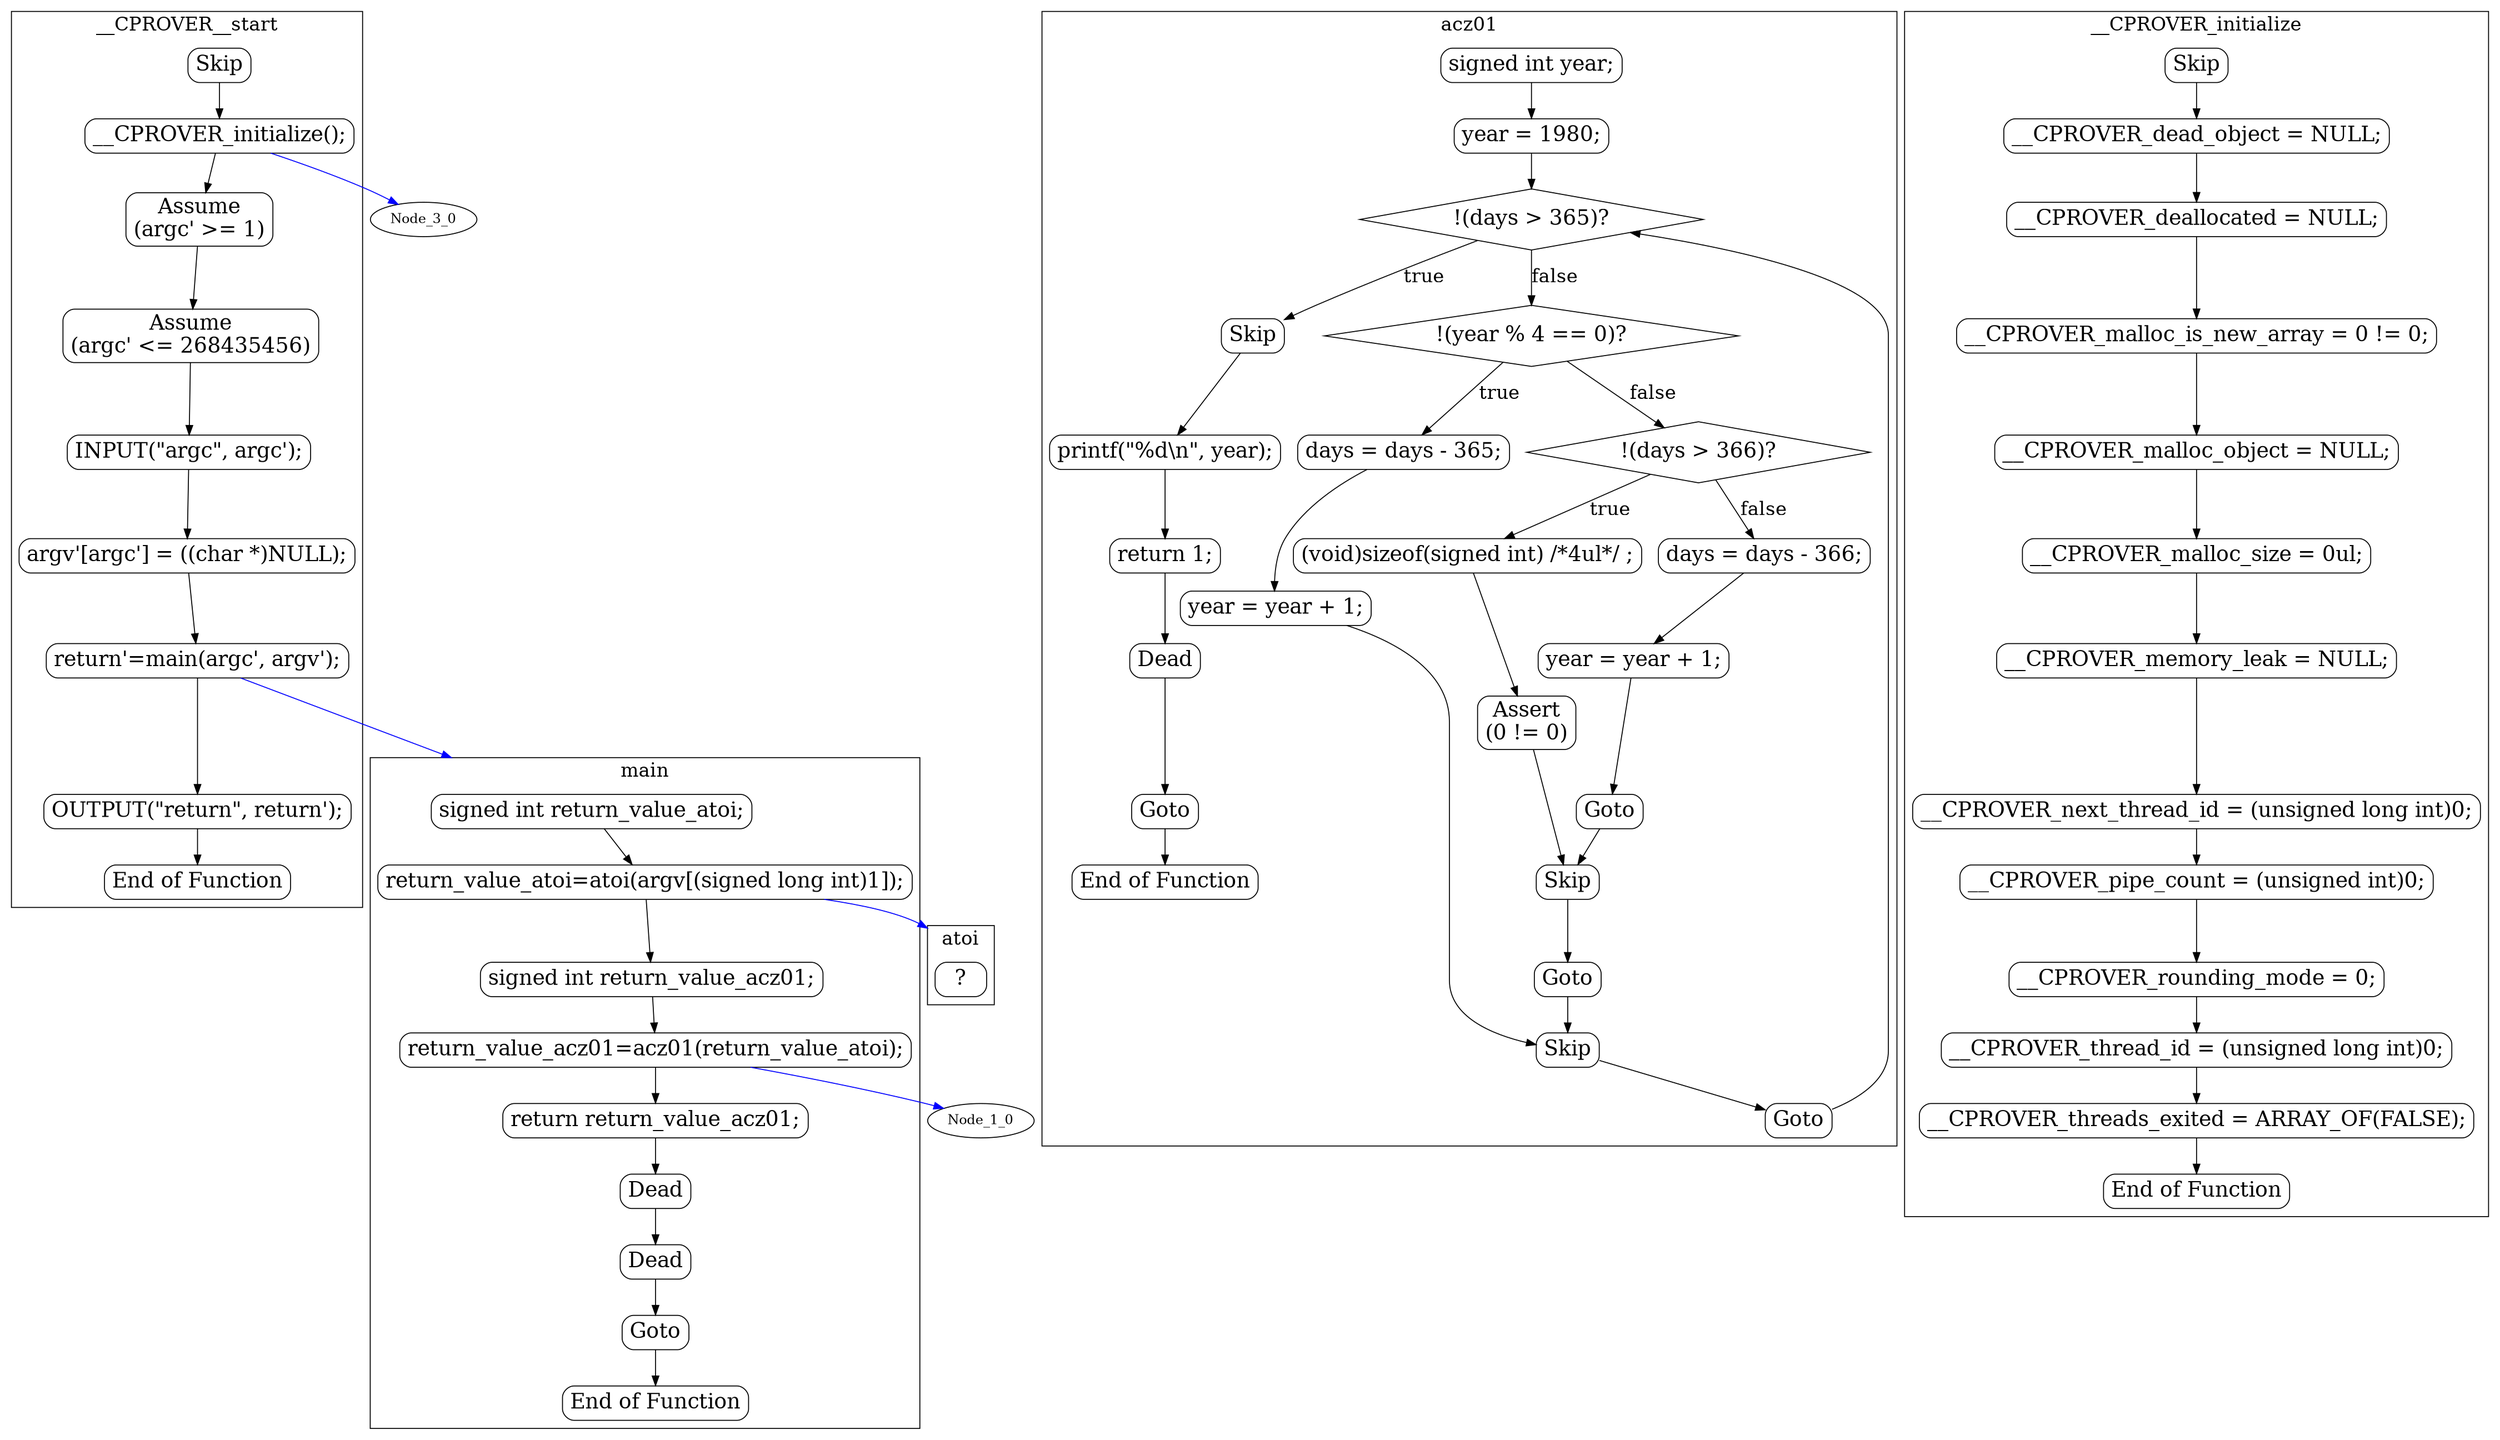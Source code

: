 digraph G {
color=black;orientation=portrait;fontsize=20;compound=true;size="30,40";ratio=compress;
subgraph "cluster_main" {
label="main";
Node_0_0 [shape=Mrecord,fontsize=22,label="signed int return_value_atoi;"];
Node_0_0 -> Node_0_1 ;
Node_0_1 [shape=Mrecord,fontsize=22,label="return_value_atoi=atoi(argv[(signed long int)1]);"];
Node_0_1 -> Node_0_2 ;
Node_0_2 [shape=Mrecord,fontsize=22,label="signed int return_value_acz01;"];
Node_0_2 -> Node_0_3 ;
Node_0_3 [shape=Mrecord,fontsize=22,label="return_value_acz01=acz01(return_value_atoi);"];
Node_0_3 -> Node_0_4 ;
Node_0_4 [shape=Mrecord,fontsize=22,label="return return_value_acz01;"];
Node_0_4 -> Node_0_5 ;
Node_0_5 [shape=Mrecord,fontsize=22,label="Dead"];
Node_0_5 -> Node_0_6 ;
Node_0_6 [shape=Mrecord,fontsize=22,label="Dead"];
Node_0_6 -> Node_0_7 ;
Node_0_7 [shape=Mrecord,fontsize=22,label="Goto"];
Node_0_7 -> Node_0_8 ;
Node_0_8 [shape=Mrecord,fontsize=22,label="End of Function"];
}
subgraph "cluster_acz01" {
label="acz01";
Node_1_9 [shape=Mrecord,fontsize=22,label="signed int year;"];
Node_1_9 -> Node_1_10 ;
Node_1_10 [shape=Mrecord,fontsize=22,label="year = 1980;"];
Node_1_10 -> Node_1_11 ;
Node_1_11 [shape=diamond,fontsize=22,label="!(days \> 365)?"];
Node_1_11 -> Node_1_25 [fontsize=20,label="true"];
Node_1_11 -> Node_1_12 [fontsize=20,label="false"];
Node_1_25 [shape=Mrecord,fontsize=22,label="Skip"];
Node_1_25 -> Node_1_26 ;
Node_1_12 [shape=diamond,fontsize=22,label="!(year % 4 == 0)?"];
Node_1_12 -> Node_1_21 [fontsize=20,label="true"];
Node_1_12 -> Node_1_13 [fontsize=20,label="false"];
Node_1_26 [shape=Mrecord,fontsize=22,label="printf(\"%d\\n\", year);"];
Node_1_26 -> Node_1_27 ;
Node_1_21 [shape=Mrecord,fontsize=22,label="days = days - 365;"];
Node_1_21 -> Node_1_22 ;
Node_1_13 [shape=diamond,fontsize=22,label="!(days \> 366)?"];
Node_1_13 -> Node_1_17 [fontsize=20,label="true"];
Node_1_13 -> Node_1_14 [fontsize=20,label="false"];
Node_1_27 [shape=Mrecord,fontsize=22,label="return 1;"];
Node_1_27 -> Node_1_28 ;
Node_1_22 [shape=Mrecord,fontsize=22,label="year = year + 1;"];
Node_1_22 -> Node_1_23 ;
Node_1_17 [shape=Mrecord,fontsize=22,label="(void)sizeof(signed int) /*4ul*/ ;"];
Node_1_17 -> Node_1_18 ;
Node_1_14 [shape=Mrecord,fontsize=22,label="days = days - 366;"];
Node_1_14 -> Node_1_15 ;
Node_1_28 [shape=Mrecord,fontsize=22,label="Dead"];
Node_1_28 -> Node_1_29 ;
Node_1_23 [shape=Mrecord,fontsize=22,label="Skip"];
Node_1_23 -> Node_1_24 ;
Node_1_18 [shape=Mrecord,fontsize=22,label="Assert\n(0 != 0)"];
Node_1_18 -> Node_1_19 ;
Node_1_15 [shape=Mrecord,fontsize=22,label="year = year + 1;"];
Node_1_15 -> Node_1_16 ;
Node_1_29 [shape=Mrecord,fontsize=22,label="Goto"];
Node_1_29 -> Node_1_30 ;
Node_1_24 [shape=Mrecord,fontsize=22,label="Goto"];
Node_1_24 -> Node_1_11 ;
Node_1_19 [shape=Mrecord,fontsize=22,label="Skip"];
Node_1_19 -> Node_1_20 ;
Node_1_16 [shape=Mrecord,fontsize=22,label="Goto"];
Node_1_16 -> Node_1_19 ;
Node_1_30 [shape=Mrecord,fontsize=22,label="End of Function"];
Node_1_20 [shape=Mrecord,fontsize=22,label="Goto"];
Node_1_20 -> Node_1_23 ;
}
subgraph "cluster___CPROVER__start" {
label="__CPROVER__start";
Node_2_31 [shape=Mrecord,fontsize=22,label="Skip"];
Node_2_31 -> Node_2_32 ;
Node_2_32 [shape=Mrecord,fontsize=22,label="__CPROVER_initialize();"];
Node_2_32 -> Node_2_33 ;
Node_2_33 [shape=Mrecord,fontsize=22,label="Assume\n(argc' \>= 1)"];
Node_2_33 -> Node_2_34 ;
Node_2_34 [shape=Mrecord,fontsize=22,label="Assume\n(argc' \<= 268435456)"];
Node_2_34 -> Node_2_35 ;
Node_2_35 [shape=Mrecord,fontsize=22,label="INPUT(\"argc\", argc');"];
Node_2_35 -> Node_2_36 ;
Node_2_36 [shape=Mrecord,fontsize=22,label="argv'[argc'] = ((char *)NULL);"];
Node_2_36 -> Node_2_37 ;
Node_2_37 [shape=Mrecord,fontsize=22,label="return'=main(argc', argv');"];
Node_2_37 -> Node_2_38 ;
Node_2_38 [shape=Mrecord,fontsize=22,label="OUTPUT(\"return\", return');"];
Node_2_38 -> Node_2_39 ;
Node_2_39 [shape=Mrecord,fontsize=22,label="End of Function"];
}
subgraph "cluster___CPROVER_initialize" {
label="__CPROVER_initialize";
Node_3_40 [shape=Mrecord,fontsize=22,label="Skip"];
Node_3_40 -> Node_3_41 ;
Node_3_41 [shape=Mrecord,fontsize=22,label="__CPROVER_dead_object = NULL;"];
Node_3_41 -> Node_3_42 ;
Node_3_42 [shape=Mrecord,fontsize=22,label="__CPROVER_deallocated = NULL;"];
Node_3_42 -> Node_3_43 ;
Node_3_43 [shape=Mrecord,fontsize=22,label="__CPROVER_malloc_is_new_array = 0 != 0;"];
Node_3_43 -> Node_3_44 ;
Node_3_44 [shape=Mrecord,fontsize=22,label="__CPROVER_malloc_object = NULL;"];
Node_3_44 -> Node_3_45 ;
Node_3_45 [shape=Mrecord,fontsize=22,label="__CPROVER_malloc_size = 0ul;"];
Node_3_45 -> Node_3_46 ;
Node_3_46 [shape=Mrecord,fontsize=22,label="__CPROVER_memory_leak = NULL;"];
Node_3_46 -> Node_3_47 ;
Node_3_47 [shape=Mrecord,fontsize=22,label="__CPROVER_next_thread_id = (unsigned long int)0;"];
Node_3_47 -> Node_3_48 ;
Node_3_48 [shape=Mrecord,fontsize=22,label="__CPROVER_pipe_count = (unsigned int)0;"];
Node_3_48 -> Node_3_49 ;
Node_3_49 [shape=Mrecord,fontsize=22,label="__CPROVER_rounding_mode = 0;"];
Node_3_49 -> Node_3_50 ;
Node_3_50 [shape=Mrecord,fontsize=22,label="__CPROVER_thread_id = (unsigned long int)0;"];
Node_3_50 -> Node_3_51 ;
Node_3_51 [shape=Mrecord,fontsize=22,label="__CPROVER_threads_exited = ARRAY_OF(FALSE);"];
Node_3_51 -> Node_3_52 ;
Node_3_52 [shape=Mrecord,fontsize=22,label="End of Function"];
}
subgraph "cluster_atoi" {
rank=sink;
label="atoi";
Node_4_0 [shape=Mrecord,fontsize=22,label="?"];
}
Node_0_1 -> Node_4_0 [lhead="cluster_atoi",color=blue];
Node_0_3 -> Node_1_0 [lhead="cluster_acz01",color=blue];
Node_2_32 -> Node_3_0 [lhead="cluster___CPROVER_initialize",color=blue];
Node_2_37 -> Node_0_0 [lhead="cluster_main",color=blue];
}
